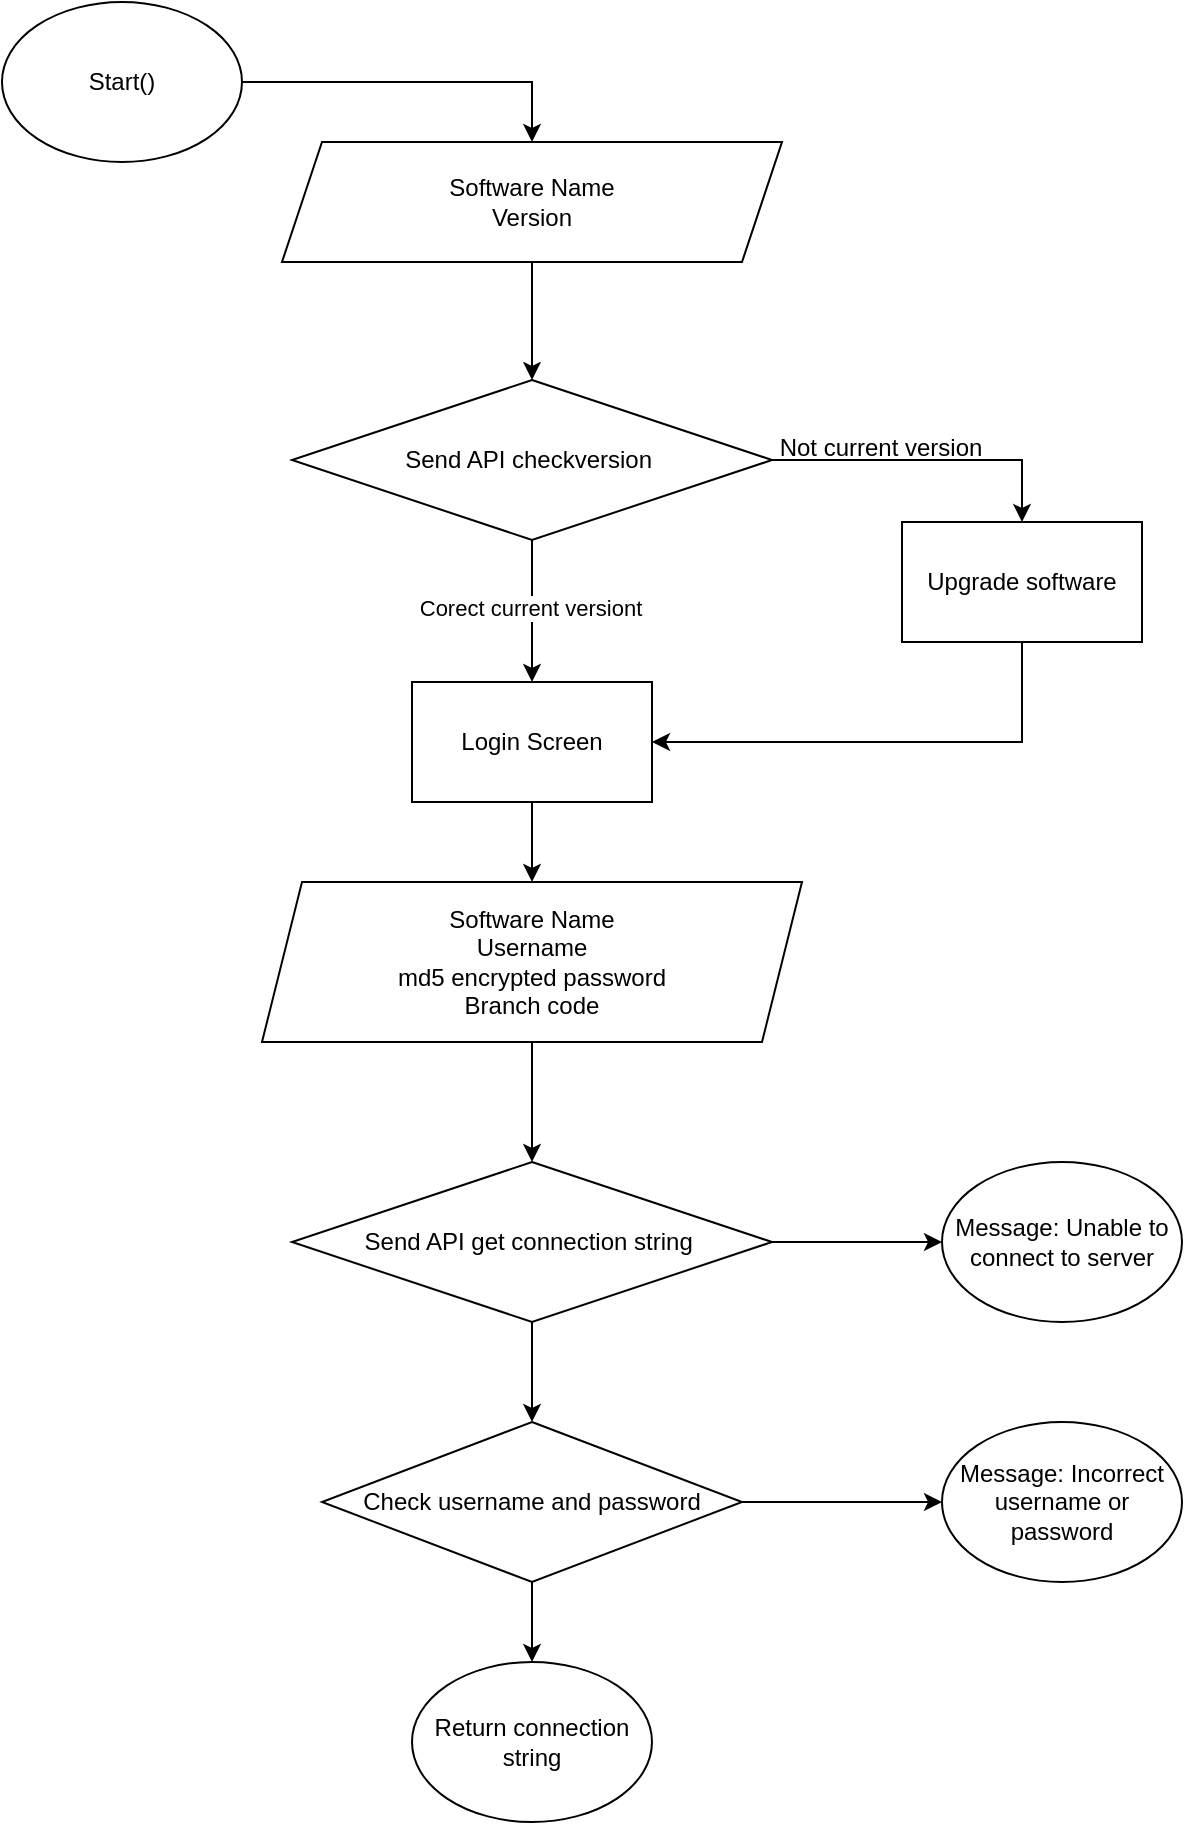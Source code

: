 <mxfile version="23.0.1" type="github">
  <diagram name="Page-1" id="iasTf-FQ_z726pqucfxH">
    <mxGraphModel dx="1386" dy="759" grid="1" gridSize="10" guides="1" tooltips="1" connect="1" arrows="1" fold="1" page="1" pageScale="1" pageWidth="850" pageHeight="1100" math="0" shadow="0">
      <root>
        <mxCell id="0" />
        <mxCell id="1" parent="0" />
        <mxCell id="MhuSLPjLl23GTyByCLrE-5" style="edgeStyle=orthogonalEdgeStyle;rounded=0;orthogonalLoop=1;jettySize=auto;html=1;exitX=1;exitY=0.5;exitDx=0;exitDy=0;entryX=0.5;entryY=0;entryDx=0;entryDy=0;" edge="1" parent="1" source="4a4vVipx_COOQ10llQWD-2" target="MhuSLPjLl23GTyByCLrE-4">
          <mxGeometry relative="1" as="geometry" />
        </mxCell>
        <mxCell id="4a4vVipx_COOQ10llQWD-2" value="Start()" style="ellipse;whiteSpace=wrap;html=1;" parent="1" vertex="1">
          <mxGeometry x="130" y="40" width="120" height="80" as="geometry" />
        </mxCell>
        <mxCell id="MhuSLPjLl23GTyByCLrE-11" style="edgeStyle=orthogonalEdgeStyle;rounded=0;orthogonalLoop=1;jettySize=auto;html=1;exitX=1;exitY=0.5;exitDx=0;exitDy=0;entryX=0.5;entryY=0;entryDx=0;entryDy=0;" edge="1" parent="1" source="MhuSLPjLl23GTyByCLrE-1" target="MhuSLPjLl23GTyByCLrE-10">
          <mxGeometry relative="1" as="geometry" />
        </mxCell>
        <mxCell id="MhuSLPjLl23GTyByCLrE-14" style="edgeStyle=orthogonalEdgeStyle;rounded=0;orthogonalLoop=1;jettySize=auto;html=1;exitX=0.5;exitY=1;exitDx=0;exitDy=0;entryX=0.5;entryY=0;entryDx=0;entryDy=0;" edge="1" parent="1" source="MhuSLPjLl23GTyByCLrE-1" target="MhuSLPjLl23GTyByCLrE-8">
          <mxGeometry relative="1" as="geometry" />
        </mxCell>
        <mxCell id="MhuSLPjLl23GTyByCLrE-30" value="Corect current versiont" style="edgeLabel;html=1;align=center;verticalAlign=middle;resizable=0;points=[];" vertex="1" connectable="0" parent="MhuSLPjLl23GTyByCLrE-14">
          <mxGeometry x="-0.042" y="3" relative="1" as="geometry">
            <mxPoint x="-4" as="offset" />
          </mxGeometry>
        </mxCell>
        <mxCell id="MhuSLPjLl23GTyByCLrE-1" value="Send API checkversion&amp;nbsp;" style="rhombus;whiteSpace=wrap;html=1;" vertex="1" parent="1">
          <mxGeometry x="275" y="229" width="240" height="80" as="geometry" />
        </mxCell>
        <mxCell id="MhuSLPjLl23GTyByCLrE-6" style="edgeStyle=orthogonalEdgeStyle;rounded=0;orthogonalLoop=1;jettySize=auto;html=1;exitX=0.5;exitY=1;exitDx=0;exitDy=0;entryX=0.5;entryY=0;entryDx=0;entryDy=0;" edge="1" parent="1" source="MhuSLPjLl23GTyByCLrE-4" target="MhuSLPjLl23GTyByCLrE-1">
          <mxGeometry relative="1" as="geometry" />
        </mxCell>
        <mxCell id="MhuSLPjLl23GTyByCLrE-4" value="Software Name&lt;br&gt;Version" style="shape=parallelogram;perimeter=parallelogramPerimeter;whiteSpace=wrap;html=1;fixedSize=1;" vertex="1" parent="1">
          <mxGeometry x="270" y="110" width="250" height="60" as="geometry" />
        </mxCell>
        <mxCell id="MhuSLPjLl23GTyByCLrE-12" style="edgeStyle=orthogonalEdgeStyle;rounded=0;orthogonalLoop=1;jettySize=auto;html=1;exitX=0.5;exitY=1;exitDx=0;exitDy=0;entryX=1;entryY=0.5;entryDx=0;entryDy=0;" edge="1" parent="1" source="MhuSLPjLl23GTyByCLrE-10" target="MhuSLPjLl23GTyByCLrE-8">
          <mxGeometry relative="1" as="geometry" />
        </mxCell>
        <mxCell id="MhuSLPjLl23GTyByCLrE-10" value="Upgrade software" style="rounded=0;whiteSpace=wrap;html=1;" vertex="1" parent="1">
          <mxGeometry x="580" y="300" width="120" height="60" as="geometry" />
        </mxCell>
        <mxCell id="MhuSLPjLl23GTyByCLrE-16" style="edgeStyle=orthogonalEdgeStyle;rounded=0;orthogonalLoop=1;jettySize=auto;html=1;exitX=0.5;exitY=1;exitDx=0;exitDy=0;entryX=0.5;entryY=0;entryDx=0;entryDy=0;" edge="1" parent="1" source="MhuSLPjLl23GTyByCLrE-8" target="MhuSLPjLl23GTyByCLrE-15">
          <mxGeometry relative="1" as="geometry" />
        </mxCell>
        <mxCell id="MhuSLPjLl23GTyByCLrE-8" value="Login Screen" style="rounded=0;whiteSpace=wrap;html=1;" vertex="1" parent="1">
          <mxGeometry x="335" y="380" width="120" height="60" as="geometry" />
        </mxCell>
        <mxCell id="MhuSLPjLl23GTyByCLrE-18" style="edgeStyle=orthogonalEdgeStyle;rounded=0;orthogonalLoop=1;jettySize=auto;html=1;exitX=0.5;exitY=1;exitDx=0;exitDy=0;entryX=0.5;entryY=0;entryDx=0;entryDy=0;" edge="1" parent="1" source="MhuSLPjLl23GTyByCLrE-15" target="MhuSLPjLl23GTyByCLrE-17">
          <mxGeometry relative="1" as="geometry" />
        </mxCell>
        <mxCell id="MhuSLPjLl23GTyByCLrE-15" value="Software Name&lt;br&gt;Username&lt;br&gt;md5 encrypted password&lt;br&gt;Branch code" style="shape=parallelogram;perimeter=parallelogramPerimeter;whiteSpace=wrap;html=1;fixedSize=1;" vertex="1" parent="1">
          <mxGeometry x="260" y="480" width="270" height="80" as="geometry" />
        </mxCell>
        <mxCell id="MhuSLPjLl23GTyByCLrE-20" style="edgeStyle=orthogonalEdgeStyle;rounded=0;orthogonalLoop=1;jettySize=auto;html=1;exitX=1;exitY=0.5;exitDx=0;exitDy=0;entryX=0;entryY=0.5;entryDx=0;entryDy=0;" edge="1" parent="1" source="MhuSLPjLl23GTyByCLrE-17" target="MhuSLPjLl23GTyByCLrE-19">
          <mxGeometry relative="1" as="geometry" />
        </mxCell>
        <mxCell id="MhuSLPjLl23GTyByCLrE-23" style="edgeStyle=orthogonalEdgeStyle;rounded=0;orthogonalLoop=1;jettySize=auto;html=1;exitX=0.5;exitY=1;exitDx=0;exitDy=0;entryX=0.5;entryY=0;entryDx=0;entryDy=0;" edge="1" parent="1" source="MhuSLPjLl23GTyByCLrE-17" target="MhuSLPjLl23GTyByCLrE-22">
          <mxGeometry relative="1" as="geometry" />
        </mxCell>
        <mxCell id="MhuSLPjLl23GTyByCLrE-17" value="Send API get connection string&amp;nbsp;" style="rhombus;whiteSpace=wrap;html=1;" vertex="1" parent="1">
          <mxGeometry x="275" y="620" width="240" height="80" as="geometry" />
        </mxCell>
        <mxCell id="MhuSLPjLl23GTyByCLrE-19" value="Message: Unable to connect to server" style="ellipse;whiteSpace=wrap;html=1;" vertex="1" parent="1">
          <mxGeometry x="600" y="620" width="120" height="80" as="geometry" />
        </mxCell>
        <mxCell id="MhuSLPjLl23GTyByCLrE-25" style="edgeStyle=orthogonalEdgeStyle;rounded=0;orthogonalLoop=1;jettySize=auto;html=1;exitX=1;exitY=0.5;exitDx=0;exitDy=0;entryX=0;entryY=0.5;entryDx=0;entryDy=0;" edge="1" parent="1" source="MhuSLPjLl23GTyByCLrE-22" target="MhuSLPjLl23GTyByCLrE-24">
          <mxGeometry relative="1" as="geometry" />
        </mxCell>
        <mxCell id="MhuSLPjLl23GTyByCLrE-27" style="edgeStyle=orthogonalEdgeStyle;rounded=0;orthogonalLoop=1;jettySize=auto;html=1;exitX=0.5;exitY=1;exitDx=0;exitDy=0;entryX=0.5;entryY=0;entryDx=0;entryDy=0;" edge="1" parent="1" source="MhuSLPjLl23GTyByCLrE-22" target="MhuSLPjLl23GTyByCLrE-26">
          <mxGeometry relative="1" as="geometry" />
        </mxCell>
        <mxCell id="MhuSLPjLl23GTyByCLrE-22" value="Check username and password" style="rhombus;whiteSpace=wrap;html=1;" vertex="1" parent="1">
          <mxGeometry x="290" y="750" width="210" height="80" as="geometry" />
        </mxCell>
        <mxCell id="MhuSLPjLl23GTyByCLrE-24" value="Message:&amp;nbsp;Incorrect username or password" style="ellipse;whiteSpace=wrap;html=1;" vertex="1" parent="1">
          <mxGeometry x="600" y="750" width="120" height="80" as="geometry" />
        </mxCell>
        <mxCell id="MhuSLPjLl23GTyByCLrE-26" value="Return connection string" style="ellipse;whiteSpace=wrap;html=1;" vertex="1" parent="1">
          <mxGeometry x="335" y="870" width="120" height="80" as="geometry" />
        </mxCell>
        <mxCell id="MhuSLPjLl23GTyByCLrE-28" value="Not current version" style="text;html=1;align=center;verticalAlign=middle;resizable=0;points=[];autosize=1;strokeColor=none;fillColor=none;" vertex="1" parent="1">
          <mxGeometry x="509" y="248" width="120" height="30" as="geometry" />
        </mxCell>
      </root>
    </mxGraphModel>
  </diagram>
</mxfile>
